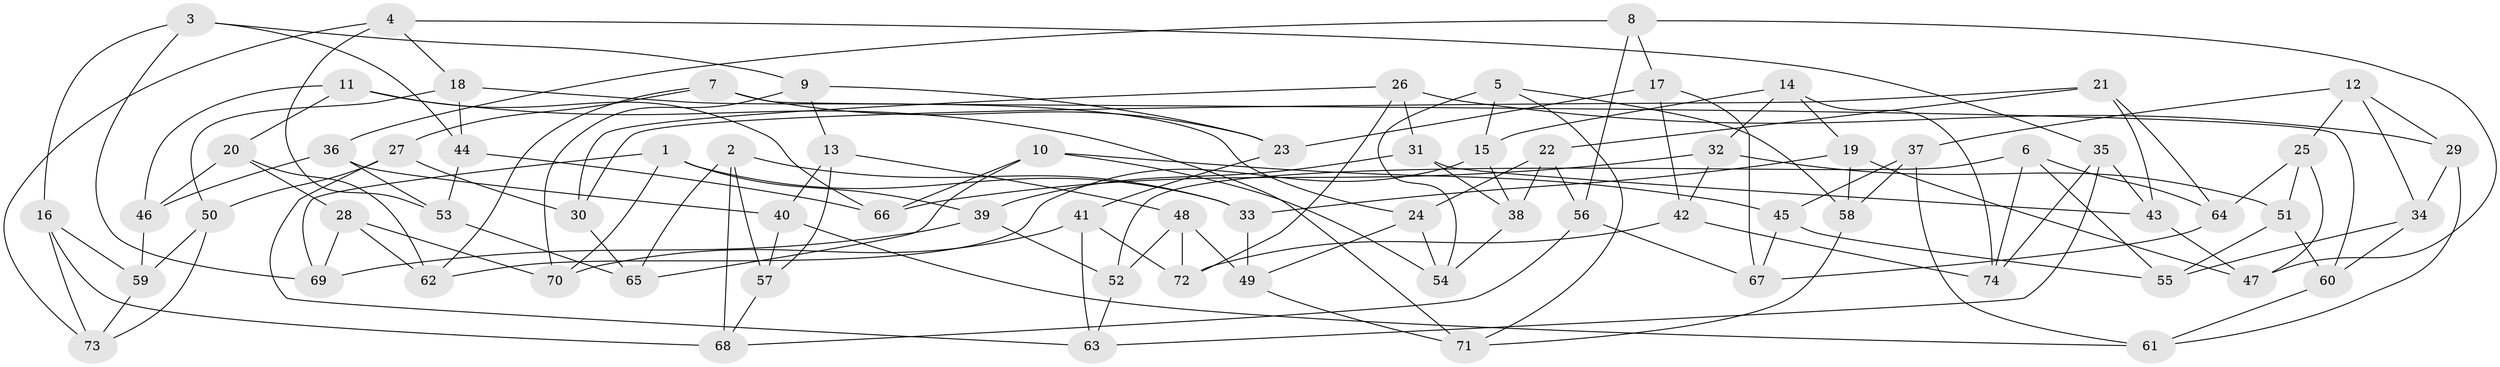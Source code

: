 // coarse degree distribution, {5: 0.18181818181818182, 6: 0.45454545454545453, 4: 0.3181818181818182, 3: 0.045454545454545456}
// Generated by graph-tools (version 1.1) at 2025/24/03/03/25 07:24:28]
// undirected, 74 vertices, 148 edges
graph export_dot {
graph [start="1"]
  node [color=gray90,style=filled];
  1;
  2;
  3;
  4;
  5;
  6;
  7;
  8;
  9;
  10;
  11;
  12;
  13;
  14;
  15;
  16;
  17;
  18;
  19;
  20;
  21;
  22;
  23;
  24;
  25;
  26;
  27;
  28;
  29;
  30;
  31;
  32;
  33;
  34;
  35;
  36;
  37;
  38;
  39;
  40;
  41;
  42;
  43;
  44;
  45;
  46;
  47;
  48;
  49;
  50;
  51;
  52;
  53;
  54;
  55;
  56;
  57;
  58;
  59;
  60;
  61;
  62;
  63;
  64;
  65;
  66;
  67;
  68;
  69;
  70;
  71;
  72;
  73;
  74;
  1 -- 69;
  1 -- 39;
  1 -- 70;
  1 -- 33;
  2 -- 68;
  2 -- 65;
  2 -- 33;
  2 -- 57;
  3 -- 69;
  3 -- 16;
  3 -- 44;
  3 -- 9;
  4 -- 35;
  4 -- 53;
  4 -- 18;
  4 -- 73;
  5 -- 54;
  5 -- 15;
  5 -- 71;
  5 -- 58;
  6 -- 55;
  6 -- 52;
  6 -- 64;
  6 -- 74;
  7 -- 27;
  7 -- 62;
  7 -- 23;
  7 -- 60;
  8 -- 17;
  8 -- 36;
  8 -- 47;
  8 -- 56;
  9 -- 13;
  9 -- 23;
  9 -- 70;
  10 -- 66;
  10 -- 45;
  10 -- 54;
  10 -- 65;
  11 -- 20;
  11 -- 46;
  11 -- 66;
  11 -- 71;
  12 -- 34;
  12 -- 37;
  12 -- 29;
  12 -- 25;
  13 -- 40;
  13 -- 48;
  13 -- 57;
  14 -- 74;
  14 -- 19;
  14 -- 15;
  14 -- 32;
  15 -- 38;
  15 -- 62;
  16 -- 73;
  16 -- 68;
  16 -- 59;
  17 -- 42;
  17 -- 67;
  17 -- 23;
  18 -- 24;
  18 -- 44;
  18 -- 50;
  19 -- 33;
  19 -- 47;
  19 -- 58;
  20 -- 62;
  20 -- 28;
  20 -- 46;
  21 -- 22;
  21 -- 30;
  21 -- 43;
  21 -- 64;
  22 -- 38;
  22 -- 24;
  22 -- 56;
  23 -- 41;
  24 -- 54;
  24 -- 49;
  25 -- 64;
  25 -- 47;
  25 -- 51;
  26 -- 31;
  26 -- 29;
  26 -- 72;
  26 -- 30;
  27 -- 63;
  27 -- 50;
  27 -- 30;
  28 -- 69;
  28 -- 62;
  28 -- 70;
  29 -- 61;
  29 -- 34;
  30 -- 65;
  31 -- 39;
  31 -- 38;
  31 -- 43;
  32 -- 51;
  32 -- 66;
  32 -- 42;
  33 -- 49;
  34 -- 60;
  34 -- 55;
  35 -- 63;
  35 -- 43;
  35 -- 74;
  36 -- 53;
  36 -- 40;
  36 -- 46;
  37 -- 61;
  37 -- 58;
  37 -- 45;
  38 -- 54;
  39 -- 69;
  39 -- 52;
  40 -- 57;
  40 -- 61;
  41 -- 70;
  41 -- 72;
  41 -- 63;
  42 -- 74;
  42 -- 72;
  43 -- 47;
  44 -- 66;
  44 -- 53;
  45 -- 55;
  45 -- 67;
  46 -- 59;
  48 -- 49;
  48 -- 72;
  48 -- 52;
  49 -- 71;
  50 -- 59;
  50 -- 73;
  51 -- 60;
  51 -- 55;
  52 -- 63;
  53 -- 65;
  56 -- 67;
  56 -- 68;
  57 -- 68;
  58 -- 71;
  59 -- 73;
  60 -- 61;
  64 -- 67;
}
